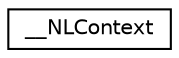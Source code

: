 digraph G
{
  edge [fontname="Helvetica",fontsize="10",labelfontname="Helvetica",labelfontsize="10"];
  node [fontname="Helvetica",fontsize="10",shape=record];
  rankdir=LR;
  Node1 [label="__NLContext",height=0.2,width=0.4,color="black", fillcolor="white", style="filled",URL="$d2/d5c/struct____NLContext.html"];
}
